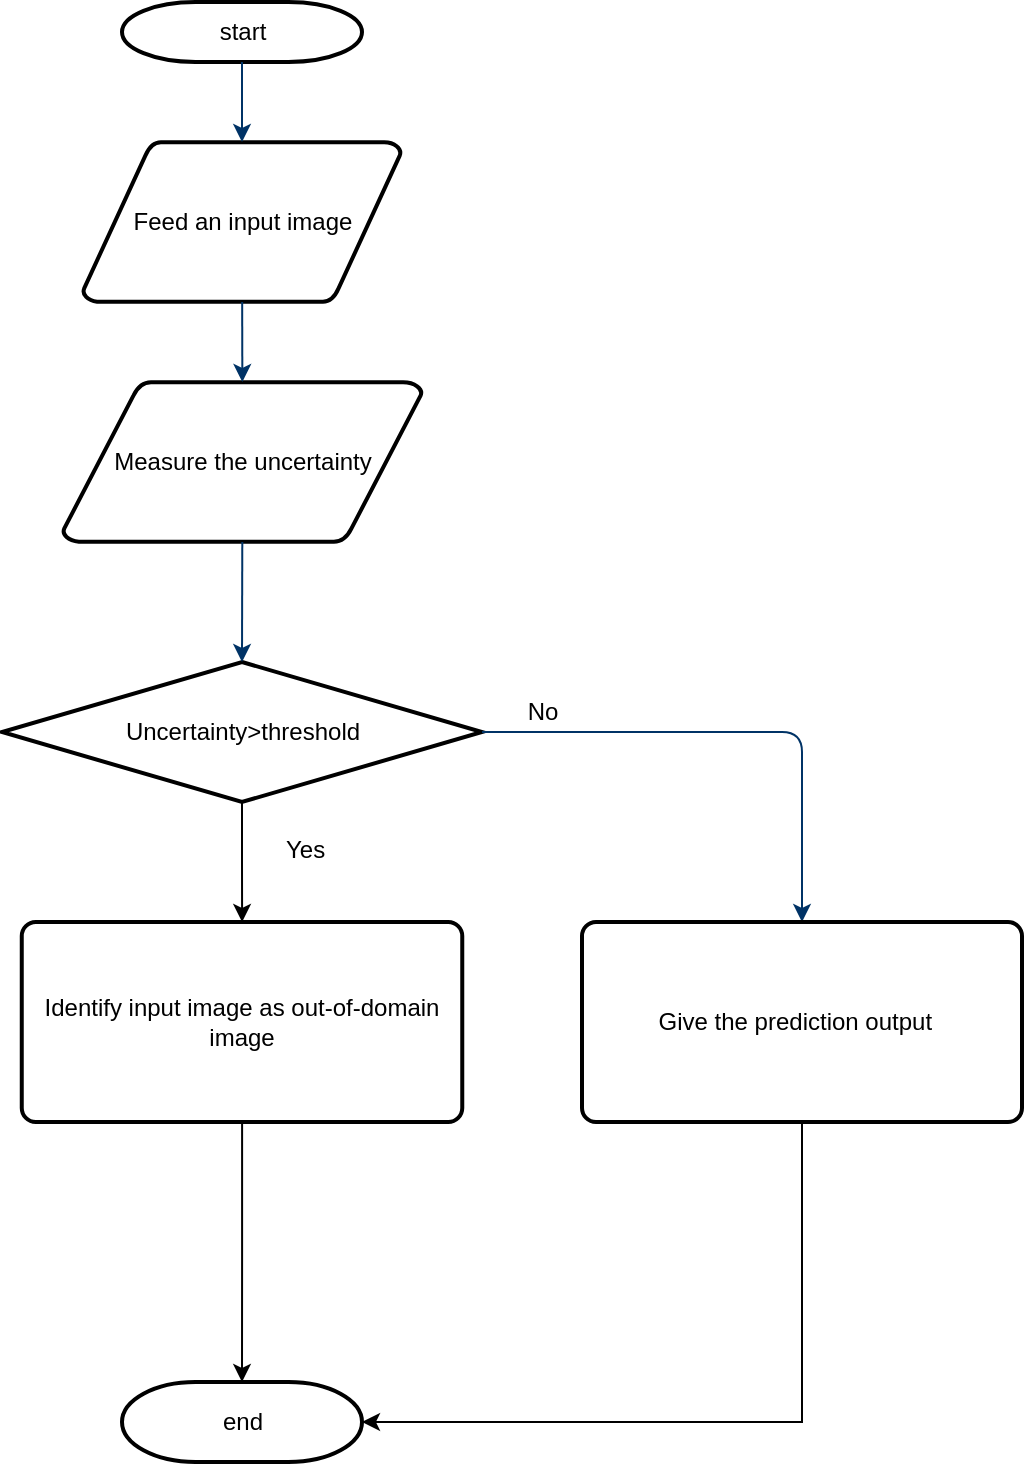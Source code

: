 <mxfile version="14.9.6" type="github">
  <diagram id="6a731a19-8d31-9384-78a2-239565b7b9f0" name="Page-1">
    <mxGraphModel dx="1422" dy="794" grid="1" gridSize="10" guides="1" tooltips="1" connect="1" arrows="1" fold="1" page="1" pageScale="1" pageWidth="1169" pageHeight="827" background="none" math="0" shadow="0">
      <root>
        <mxCell id="0" />
        <mxCell id="1" parent="0" />
        <mxCell id="2" value="start" style="shape=mxgraph.flowchart.terminator;strokeWidth=2;gradientColor=none;gradientDirection=north;fontStyle=0;html=1;" parent="1" vertex="1">
          <mxGeometry x="260" y="60" width="120" height="30" as="geometry" />
        </mxCell>
        <mxCell id="3" value="Feed an input image" style="shape=mxgraph.flowchart.data;strokeWidth=2;gradientColor=none;gradientDirection=north;fontStyle=0;html=1;" parent="1" vertex="1">
          <mxGeometry x="240.5" y="130" width="159" height="80" as="geometry" />
        </mxCell>
        <mxCell id="5" value="Measure the uncertainty" style="shape=mxgraph.flowchart.data;strokeWidth=2;gradientColor=none;gradientDirection=north;fontStyle=0;html=1;" parent="1" vertex="1">
          <mxGeometry x="230.5" y="250" width="179.5" height="80" as="geometry" />
        </mxCell>
        <mxCell id="FUiR1L9qik9tAiChU03j-59" value="" style="edgeStyle=orthogonalEdgeStyle;rounded=0;orthogonalLoop=1;jettySize=auto;html=1;" edge="1" parent="1" source="6" target="FUiR1L9qik9tAiChU03j-58">
          <mxGeometry relative="1" as="geometry" />
        </mxCell>
        <mxCell id="6" value="Uncertainty&amp;gt;threshold" style="shape=mxgraph.flowchart.decision;strokeWidth=2;gradientColor=none;gradientDirection=north;fontStyle=0;html=1;" parent="1" vertex="1">
          <mxGeometry x="200" y="390" width="240" height="70" as="geometry" />
        </mxCell>
        <mxCell id="7" style="fontStyle=1;strokeColor=#003366;strokeWidth=1;html=1;" parent="1" source="2" target="3" edge="1">
          <mxGeometry relative="1" as="geometry" />
        </mxCell>
        <mxCell id="8" style="fontStyle=1;strokeColor=#003366;strokeWidth=1;html=1;" parent="1" source="3" target="5" edge="1">
          <mxGeometry relative="1" as="geometry" />
        </mxCell>
        <mxCell id="9" style="entryX=0.5;entryY=0;entryPerimeter=0;fontStyle=1;strokeColor=#003366;strokeWidth=1;html=1;" parent="1" source="5" target="6" edge="1">
          <mxGeometry relative="1" as="geometry" />
        </mxCell>
        <mxCell id="10" value="" style="edgeStyle=elbowEdgeStyle;elbow=horizontal;exitX=1;exitY=0.5;exitPerimeter=0;fontStyle=1;strokeColor=#003366;strokeWidth=1;html=1;" parent="1" source="6" target="FUiR1L9qik9tAiChU03j-61" edge="1">
          <mxGeometry x="381" y="28.5" width="100" height="100" as="geometry">
            <mxPoint x="750" y="447" as="sourcePoint" />
            <mxPoint x="545" y="373.71" as="targetPoint" />
            <Array as="points">
              <mxPoint x="600" y="470" />
              <mxPoint x="545" y="400" />
            </Array>
          </mxGeometry>
        </mxCell>
        <mxCell id="11" value="Yes" style="text;fontStyle=0;html=1;strokeColor=none;gradientColor=none;fillColor=none;strokeWidth=2;" parent="1" vertex="1">
          <mxGeometry x="340" y="470" width="40" height="26" as="geometry" />
        </mxCell>
        <mxCell id="14" value="No" style="text;fontStyle=0;html=1;strokeColor=none;gradientColor=none;fillColor=none;strokeWidth=2;align=center;" parent="1" vertex="1">
          <mxGeometry x="450" y="401" width="40" height="26" as="geometry" />
        </mxCell>
        <mxCell id="40" value="end" style="shape=mxgraph.flowchart.terminator;strokeWidth=2;gradientColor=none;gradientDirection=north;fontStyle=0;html=1;" parent="1" vertex="1">
          <mxGeometry x="260" y="750" width="120" height="40" as="geometry" />
        </mxCell>
        <mxCell id="FUiR1L9qik9tAiChU03j-60" value="" style="edgeStyle=orthogonalEdgeStyle;rounded=0;orthogonalLoop=1;jettySize=auto;html=1;" edge="1" parent="1" source="FUiR1L9qik9tAiChU03j-58" target="40">
          <mxGeometry relative="1" as="geometry" />
        </mxCell>
        <mxCell id="FUiR1L9qik9tAiChU03j-58" value="Identify input image as out-of-domain image" style="rounded=1;whiteSpace=wrap;html=1;absoluteArcSize=1;arcSize=14;strokeWidth=2;" vertex="1" parent="1">
          <mxGeometry x="209.88" y="520" width="220.25" height="100" as="geometry" />
        </mxCell>
        <mxCell id="FUiR1L9qik9tAiChU03j-63" style="edgeStyle=orthogonalEdgeStyle;rounded=0;orthogonalLoop=1;jettySize=auto;html=1;entryX=1;entryY=0.5;entryDx=0;entryDy=0;entryPerimeter=0;" edge="1" parent="1" source="FUiR1L9qik9tAiChU03j-61" target="40">
          <mxGeometry relative="1" as="geometry">
            <Array as="points">
              <mxPoint x="600" y="770" />
            </Array>
          </mxGeometry>
        </mxCell>
        <mxCell id="FUiR1L9qik9tAiChU03j-61" value="Give the prediction output&amp;nbsp;&amp;nbsp;" style="rounded=1;whiteSpace=wrap;html=1;absoluteArcSize=1;arcSize=14;strokeWidth=2;" vertex="1" parent="1">
          <mxGeometry x="490" y="520" width="220" height="100" as="geometry" />
        </mxCell>
      </root>
    </mxGraphModel>
  </diagram>
</mxfile>
